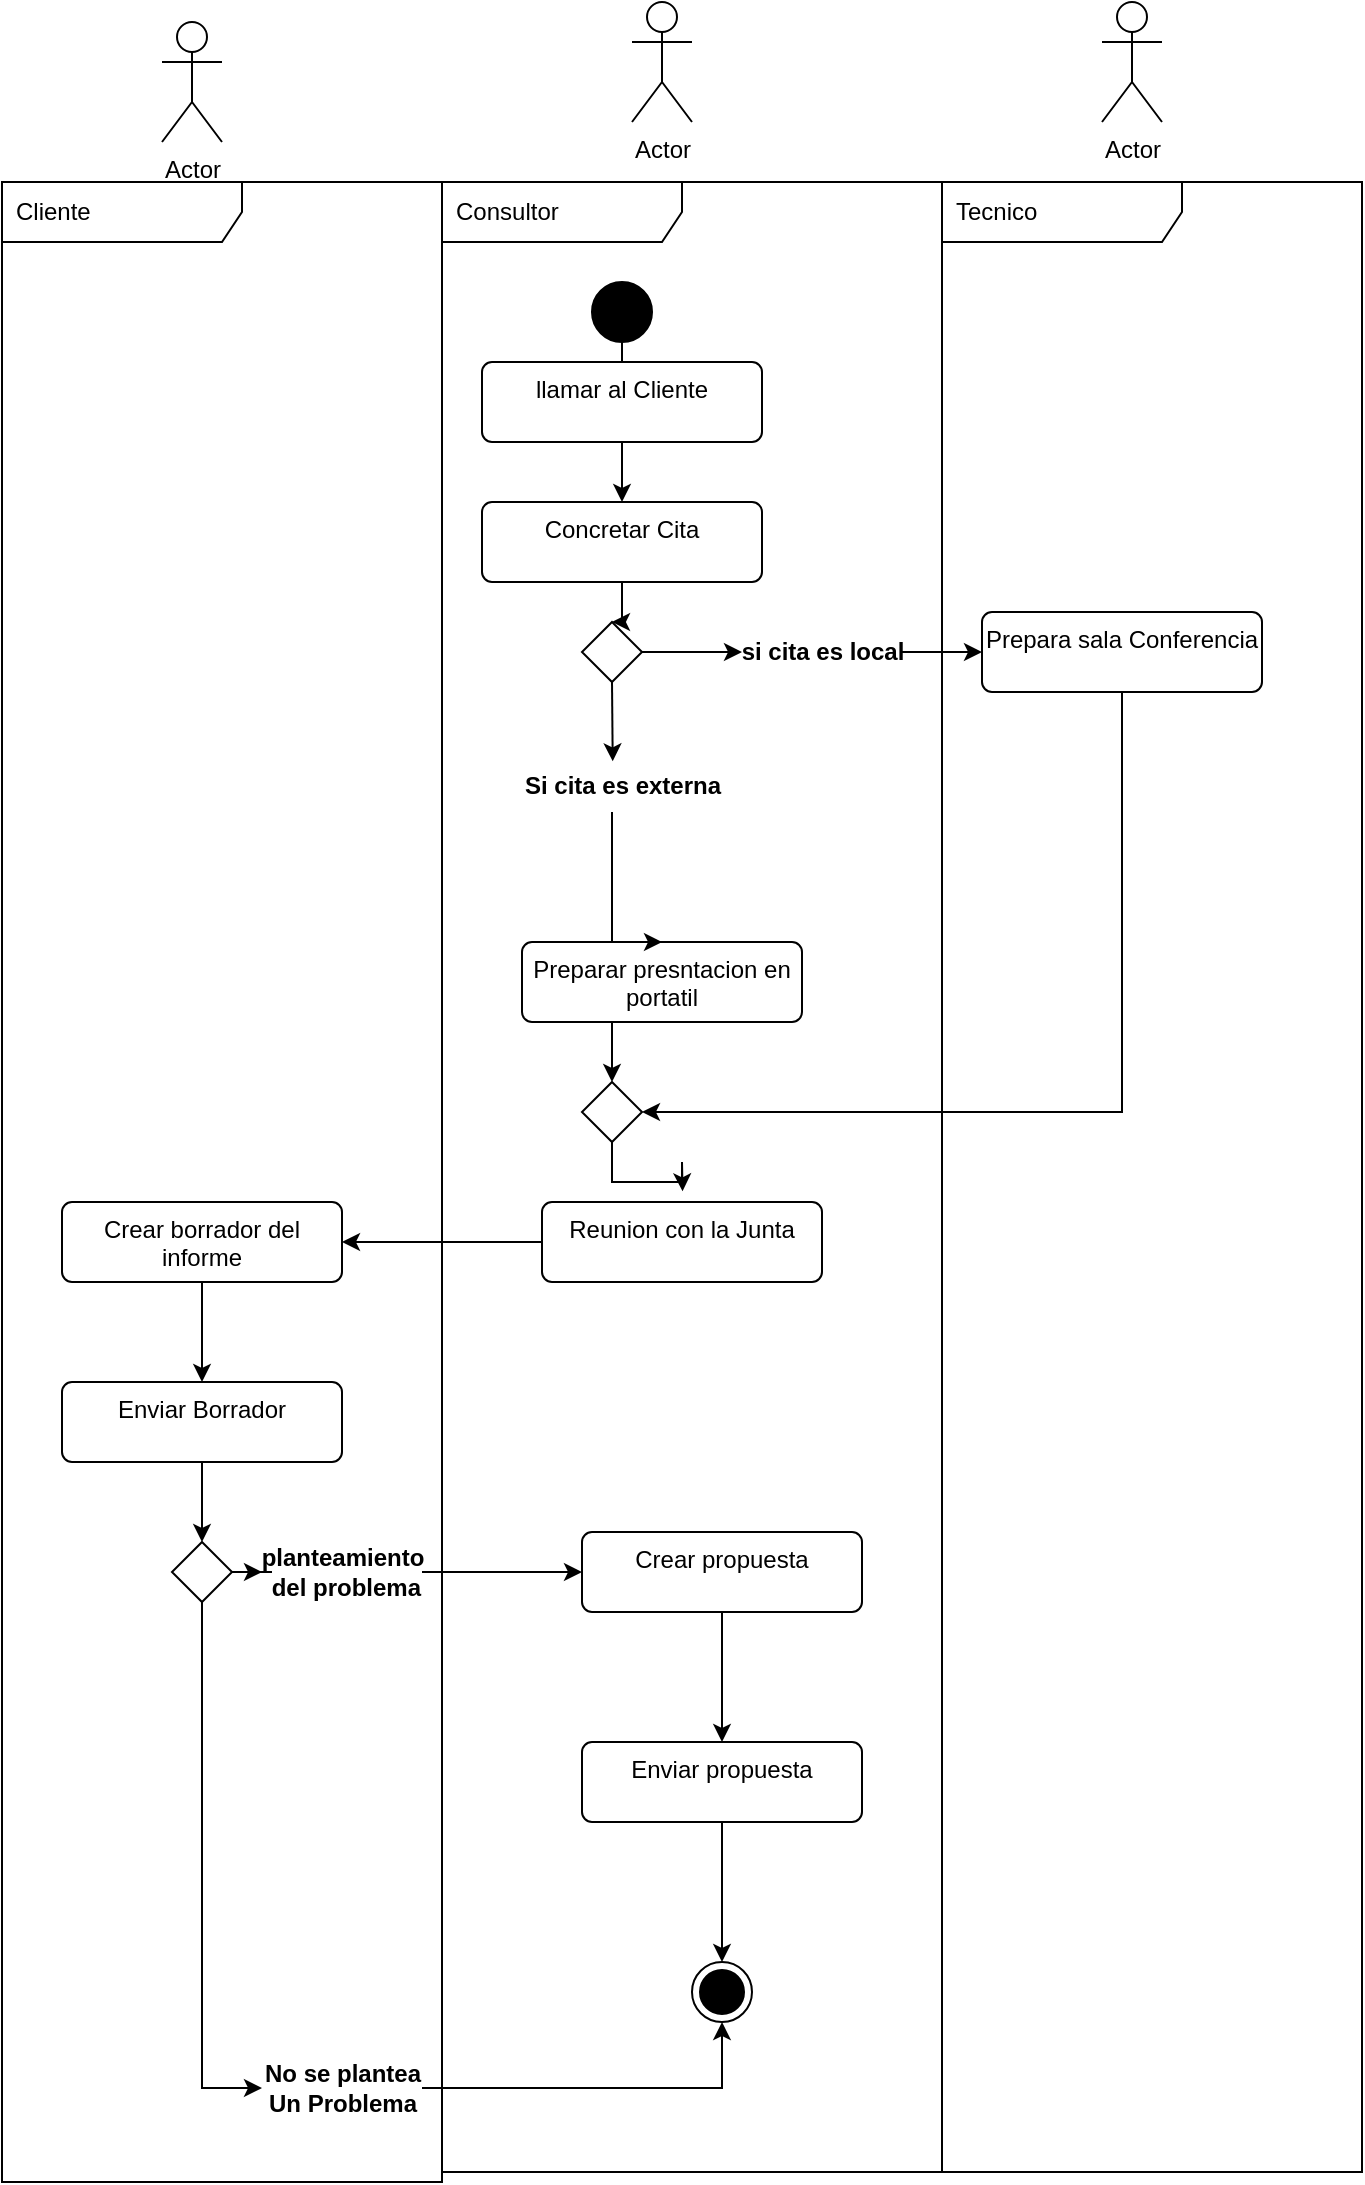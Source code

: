 <mxfile version="20.8.16" type="device" pages="2"><diagram name="Página-1" id="SvJtpgfbbVWge1WcATIt"><mxGraphModel dx="880" dy="542" grid="1" gridSize="10" guides="1" tooltips="1" connect="1" arrows="1" fold="1" page="1" pageScale="1" pageWidth="827" pageHeight="1169" math="0" shadow="0"><root><mxCell id="0"/><mxCell id="1" parent="0"/><mxCell id="8tNZ2VRor3x3xuOPsIs_-1" value="Actor" style="shape=umlActor;verticalLabelPosition=bottom;verticalAlign=top;html=1;outlineConnect=0;" parent="1" vertex="1"><mxGeometry x="550" y="180" width="30" height="60" as="geometry"/></mxCell><mxCell id="8tNZ2VRor3x3xuOPsIs_-4" value="Actor" style="shape=umlActor;verticalLabelPosition=bottom;verticalAlign=top;html=1;outlineConnect=0;" parent="1" vertex="1"><mxGeometry x="315" y="180" width="30" height="60" as="geometry"/></mxCell><mxCell id="8tNZ2VRor3x3xuOPsIs_-5" value="Actor" style="shape=umlActor;verticalLabelPosition=bottom;verticalAlign=top;html=1;outlineConnect=0;" parent="1" vertex="1"><mxGeometry x="80" y="190" width="30" height="60" as="geometry"/></mxCell><mxCell id="8tNZ2VRor3x3xuOPsIs_-13" value="" style="edgeStyle=orthogonalEdgeStyle;rounded=0;orthogonalLoop=1;jettySize=auto;html=1;" parent="1" source="8tNZ2VRor3x3xuOPsIs_-7" target="8tNZ2VRor3x3xuOPsIs_-10" edge="1"><mxGeometry relative="1" as="geometry"/></mxCell><mxCell id="8tNZ2VRor3x3xuOPsIs_-7" value="" style="ellipse;fillColor=strokeColor;html=1;" parent="1" vertex="1"><mxGeometry x="295" y="320" width="30" height="30" as="geometry"/></mxCell><mxCell id="8tNZ2VRor3x3xuOPsIs_-9" value="llamar al Cliente" style="html=1;align=center;verticalAlign=top;rounded=1;absoluteArcSize=1;arcSize=10;dashed=0;whiteSpace=wrap;" parent="1" vertex="1"><mxGeometry x="240" y="360" width="140" height="40" as="geometry"/></mxCell><mxCell id="8tNZ2VRor3x3xuOPsIs_-14" value="" style="edgeStyle=orthogonalEdgeStyle;rounded=0;orthogonalLoop=1;jettySize=auto;html=1;" parent="1" source="8tNZ2VRor3x3xuOPsIs_-10" target="8tNZ2VRor3x3xuOPsIs_-12" edge="1"><mxGeometry relative="1" as="geometry"/></mxCell><mxCell id="8tNZ2VRor3x3xuOPsIs_-10" value="Concretar Cita" style="html=1;align=center;verticalAlign=top;rounded=1;absoluteArcSize=1;arcSize=10;dashed=0;whiteSpace=wrap;" parent="1" vertex="1"><mxGeometry x="240" y="430" width="140" height="40" as="geometry"/></mxCell><mxCell id="8tNZ2VRor3x3xuOPsIs_-35" style="edgeStyle=orthogonalEdgeStyle;rounded=0;orthogonalLoop=1;jettySize=auto;html=1;entryX=1;entryY=0.5;entryDx=0;entryDy=0;" parent="1" source="8tNZ2VRor3x3xuOPsIs_-11" target="8tNZ2VRor3x3xuOPsIs_-28" edge="1"><mxGeometry relative="1" as="geometry"><Array as="points"><mxPoint x="560" y="735"/></Array></mxGeometry></mxCell><mxCell id="8tNZ2VRor3x3xuOPsIs_-11" value="Prepara sala Conferencia" style="html=1;align=center;verticalAlign=top;rounded=1;absoluteArcSize=1;arcSize=10;dashed=0;whiteSpace=wrap;" parent="1" vertex="1"><mxGeometry x="490" y="485" width="140" height="40" as="geometry"/></mxCell><mxCell id="8tNZ2VRor3x3xuOPsIs_-15" value="" style="edgeStyle=orthogonalEdgeStyle;rounded=0;orthogonalLoop=1;jettySize=auto;html=1;" parent="1" source="8tNZ2VRor3x3xuOPsIs_-21" target="8tNZ2VRor3x3xuOPsIs_-11" edge="1"><mxGeometry relative="1" as="geometry"/></mxCell><mxCell id="8tNZ2VRor3x3xuOPsIs_-25" style="edgeStyle=orthogonalEdgeStyle;rounded=0;orthogonalLoop=1;jettySize=auto;html=1;exitX=0.5;exitY=1;exitDx=0;exitDy=0;entryX=0.442;entryY=0.026;entryDx=0;entryDy=0;entryPerimeter=0;" parent="1" source="8tNZ2VRor3x3xuOPsIs_-12" target="8tNZ2VRor3x3xuOPsIs_-23" edge="1"><mxGeometry relative="1" as="geometry"/></mxCell><mxCell id="8tNZ2VRor3x3xuOPsIs_-12" value="" style="rhombus;" parent="1" vertex="1"><mxGeometry x="290" y="490" width="30" height="30" as="geometry"/></mxCell><mxCell id="8tNZ2VRor3x3xuOPsIs_-33" style="edgeStyle=orthogonalEdgeStyle;rounded=0;orthogonalLoop=1;jettySize=auto;html=1;exitX=0.5;exitY=1;exitDx=0;exitDy=0;entryX=0.5;entryY=0;entryDx=0;entryDy=0;" parent="1" source="8tNZ2VRor3x3xuOPsIs_-18" target="8tNZ2VRor3x3xuOPsIs_-28" edge="1"><mxGeometry relative="1" as="geometry"/></mxCell><mxCell id="8tNZ2VRor3x3xuOPsIs_-18" value="Preparar presntacion en portatil" style="html=1;align=center;verticalAlign=top;rounded=1;absoluteArcSize=1;arcSize=10;dashed=0;whiteSpace=wrap;" parent="1" vertex="1"><mxGeometry x="260" y="650" width="140" height="40" as="geometry"/></mxCell><mxCell id="8tNZ2VRor3x3xuOPsIs_-22" value="" style="edgeStyle=orthogonalEdgeStyle;rounded=0;orthogonalLoop=1;jettySize=auto;html=1;" parent="1" source="8tNZ2VRor3x3xuOPsIs_-12" target="8tNZ2VRor3x3xuOPsIs_-21" edge="1"><mxGeometry relative="1" as="geometry"><mxPoint x="320" y="505" as="sourcePoint"/><mxPoint x="480" y="505" as="targetPoint"/></mxGeometry></mxCell><mxCell id="8tNZ2VRor3x3xuOPsIs_-21" value="si cita es local" style="text;align=center;fontStyle=1;verticalAlign=middle;spacingLeft=3;spacingRight=3;strokeColor=none;rotatable=0;points=[[0,0.5],[1,0.5]];portConstraint=eastwest;html=1;" parent="1" vertex="1"><mxGeometry x="370" y="492" width="80" height="26" as="geometry"/></mxCell><mxCell id="8tNZ2VRor3x3xuOPsIs_-26" style="edgeStyle=orthogonalEdgeStyle;rounded=0;orthogonalLoop=1;jettySize=auto;html=1;entryX=0.5;entryY=0;entryDx=0;entryDy=0;" parent="1" source="8tNZ2VRor3x3xuOPsIs_-23" target="8tNZ2VRor3x3xuOPsIs_-18" edge="1"><mxGeometry relative="1" as="geometry"><Array as="points"><mxPoint x="305" y="590"/><mxPoint x="305" y="590"/></Array></mxGeometry></mxCell><mxCell id="8tNZ2VRor3x3xuOPsIs_-23" value="Si cita es externa" style="text;align=center;fontStyle=1;verticalAlign=middle;spacingLeft=3;spacingRight=3;strokeColor=none;rotatable=0;points=[[0,0.5],[1,0.5]];portConstraint=eastwest;html=1;" parent="1" vertex="1"><mxGeometry x="270" y="559" width="80" height="26" as="geometry"/></mxCell><mxCell id="8tNZ2VRor3x3xuOPsIs_-37" value="" style="edgeStyle=orthogonalEdgeStyle;rounded=0;orthogonalLoop=1;jettySize=auto;html=1;" parent="1" source="8tNZ2VRor3x3xuOPsIs_-27" target="8tNZ2VRor3x3xuOPsIs_-36" edge="1"><mxGeometry relative="1" as="geometry"/></mxCell><mxCell id="8tNZ2VRor3x3xuOPsIs_-27" value="Reunion con la Junta" style="html=1;align=center;verticalAlign=top;rounded=1;absoluteArcSize=1;arcSize=10;dashed=0;whiteSpace=wrap;" parent="1" vertex="1"><mxGeometry x="270" y="780" width="140" height="40" as="geometry"/></mxCell><mxCell id="8tNZ2VRor3x3xuOPsIs_-32" style="edgeStyle=orthogonalEdgeStyle;rounded=0;orthogonalLoop=1;jettySize=auto;html=1;entryX=0.502;entryY=-0.133;entryDx=0;entryDy=0;entryPerimeter=0;" parent="1" source="8tNZ2VRor3x3xuOPsIs_-28" target="8tNZ2VRor3x3xuOPsIs_-27" edge="1"><mxGeometry relative="1" as="geometry"/></mxCell><mxCell id="8tNZ2VRor3x3xuOPsIs_-28" value="" style="rhombus;" parent="1" vertex="1"><mxGeometry x="290" y="720" width="30" height="30" as="geometry"/></mxCell><mxCell id="8tNZ2VRor3x3xuOPsIs_-39" value="" style="edgeStyle=orthogonalEdgeStyle;rounded=0;orthogonalLoop=1;jettySize=auto;html=1;" parent="1" source="8tNZ2VRor3x3xuOPsIs_-36" target="8tNZ2VRor3x3xuOPsIs_-38" edge="1"><mxGeometry relative="1" as="geometry"/></mxCell><mxCell id="8tNZ2VRor3x3xuOPsIs_-36" value="Crear borrador del informe" style="html=1;align=center;verticalAlign=top;rounded=1;absoluteArcSize=1;arcSize=10;dashed=0;whiteSpace=wrap;" parent="1" vertex="1"><mxGeometry x="30" y="780" width="140" height="40" as="geometry"/></mxCell><mxCell id="8tNZ2VRor3x3xuOPsIs_-44" value="" style="edgeStyle=orthogonalEdgeStyle;rounded=0;orthogonalLoop=1;jettySize=auto;html=1;" parent="1" source="8tNZ2VRor3x3xuOPsIs_-38" target="8tNZ2VRor3x3xuOPsIs_-41" edge="1"><mxGeometry relative="1" as="geometry"/></mxCell><mxCell id="8tNZ2VRor3x3xuOPsIs_-38" value="Enviar Borrador" style="html=1;align=center;verticalAlign=top;rounded=1;absoluteArcSize=1;arcSize=10;dashed=0;whiteSpace=wrap;" parent="1" vertex="1"><mxGeometry x="30" y="870" width="140" height="40" as="geometry"/></mxCell><mxCell id="8tNZ2VRor3x3xuOPsIs_-48" value="" style="edgeStyle=orthogonalEdgeStyle;rounded=0;orthogonalLoop=1;jettySize=auto;html=1;" parent="1" source="8tNZ2VRor3x3xuOPsIs_-40" target="8tNZ2VRor3x3xuOPsIs_-47" edge="1"><mxGeometry relative="1" as="geometry"/></mxCell><mxCell id="8tNZ2VRor3x3xuOPsIs_-40" value="Crear propuesta" style="html=1;align=center;verticalAlign=top;rounded=1;absoluteArcSize=1;arcSize=10;dashed=0;whiteSpace=wrap;" parent="1" vertex="1"><mxGeometry x="290" y="945" width="140" height="40" as="geometry"/></mxCell><mxCell id="8tNZ2VRor3x3xuOPsIs_-45" value="" style="edgeStyle=orthogonalEdgeStyle;rounded=0;orthogonalLoop=1;jettySize=auto;html=1;" parent="1" source="8tNZ2VRor3x3xuOPsIs_-41" target="8tNZ2VRor3x3xuOPsIs_-43" edge="1"><mxGeometry relative="1" as="geometry"/></mxCell><mxCell id="8tNZ2VRor3x3xuOPsIs_-54" style="edgeStyle=orthogonalEdgeStyle;rounded=0;orthogonalLoop=1;jettySize=auto;html=1;entryX=0;entryY=0.5;entryDx=0;entryDy=0;" parent="1" source="8tNZ2VRor3x3xuOPsIs_-41" target="8tNZ2VRor3x3xuOPsIs_-53" edge="1"><mxGeometry relative="1" as="geometry"/></mxCell><mxCell id="8tNZ2VRor3x3xuOPsIs_-41" value="" style="rhombus;" parent="1" vertex="1"><mxGeometry x="85" y="950" width="30" height="30" as="geometry"/></mxCell><mxCell id="8tNZ2VRor3x3xuOPsIs_-46" value="" style="edgeStyle=orthogonalEdgeStyle;rounded=0;orthogonalLoop=1;jettySize=auto;html=1;" parent="1" source="8tNZ2VRor3x3xuOPsIs_-43" target="8tNZ2VRor3x3xuOPsIs_-40" edge="1"><mxGeometry relative="1" as="geometry"/></mxCell><mxCell id="8tNZ2VRor3x3xuOPsIs_-43" value="planteamiento&lt;br&gt;&amp;nbsp;del problema" style="text;align=center;fontStyle=1;verticalAlign=middle;spacingLeft=3;spacingRight=3;strokeColor=none;rotatable=0;points=[[0,0.5],[1,0.5]];portConstraint=eastwest;html=1;" parent="1" vertex="1"><mxGeometry x="130" y="952" width="80" height="26" as="geometry"/></mxCell><mxCell id="8tNZ2VRor3x3xuOPsIs_-51" value="" style="edgeStyle=orthogonalEdgeStyle;rounded=0;orthogonalLoop=1;jettySize=auto;html=1;" parent="1" source="8tNZ2VRor3x3xuOPsIs_-47" target="8tNZ2VRor3x3xuOPsIs_-50" edge="1"><mxGeometry relative="1" as="geometry"/></mxCell><mxCell id="8tNZ2VRor3x3xuOPsIs_-47" value="Enviar propuesta" style="html=1;align=center;verticalAlign=top;rounded=1;absoluteArcSize=1;arcSize=10;dashed=0;whiteSpace=wrap;" parent="1" vertex="1"><mxGeometry x="290" y="1050" width="140" height="40" as="geometry"/></mxCell><mxCell id="8tNZ2VRor3x3xuOPsIs_-50" value="" style="ellipse;html=1;shape=endState;fillColor=strokeColor;" parent="1" vertex="1"><mxGeometry x="345" y="1160" width="30" height="30" as="geometry"/></mxCell><mxCell id="8tNZ2VRor3x3xuOPsIs_-55" style="edgeStyle=orthogonalEdgeStyle;rounded=0;orthogonalLoop=1;jettySize=auto;html=1;entryX=0.5;entryY=1;entryDx=0;entryDy=0;" parent="1" source="8tNZ2VRor3x3xuOPsIs_-53" target="8tNZ2VRor3x3xuOPsIs_-50" edge="1"><mxGeometry relative="1" as="geometry"/></mxCell><mxCell id="8tNZ2VRor3x3xuOPsIs_-53" value="No se plantea&lt;br&gt;Un Problema" style="text;align=center;fontStyle=1;verticalAlign=middle;spacingLeft=3;spacingRight=3;strokeColor=none;rotatable=0;points=[[0,0.5],[1,0.5]];portConstraint=eastwest;html=1;" parent="1" vertex="1"><mxGeometry x="130" y="1210" width="80" height="26" as="geometry"/></mxCell><mxCell id="6ZeBonjf4RXuiBQ6Jypl-1" value="Cliente" style="shape=umlFrame;whiteSpace=wrap;html=1;width=120;height=30;boundedLbl=1;verticalAlign=middle;align=left;spacingLeft=5;" parent="1" vertex="1"><mxGeometry y="270" width="220" height="1000" as="geometry"/></mxCell><mxCell id="6ZeBonjf4RXuiBQ6Jypl-5" value="Consultor" style="shape=umlFrame;whiteSpace=wrap;html=1;width=120;height=30;boundedLbl=1;verticalAlign=middle;align=left;spacingLeft=5;" parent="1" vertex="1"><mxGeometry x="220" y="270" width="250" height="995" as="geometry"/></mxCell><mxCell id="6ZeBonjf4RXuiBQ6Jypl-6" value="Tecnico" style="shape=umlFrame;whiteSpace=wrap;html=1;width=120;height=30;boundedLbl=1;verticalAlign=middle;align=left;spacingLeft=5;" parent="1" vertex="1"><mxGeometry x="470" y="270" width="210" height="995" as="geometry"/></mxCell></root></mxGraphModel></diagram><diagram id="T_H1uQ0LfQZcASWeZXJk" name="Página-2"><mxGraphModel dx="1956" dy="1204" grid="1" gridSize="10" guides="1" tooltips="1" connect="1" arrows="1" fold="1" page="1" pageScale="1" pageWidth="827" pageHeight="1169" math="0" shadow="0"><root><mxCell id="0"/><mxCell id="1" parent="0"/><mxCell id="lMyNwldc3Zg5f_cAGoDw-33" value="dimension1" style="shape=table;html=1;whiteSpace=wrap;startSize=20;container=1;collapsible=0;childLayout=tableLayout;fillColor=none;swimlaneFillColor=#ffffff;strokeColor=none;fontColor=#000000;" vertex="1" parent="1"><mxGeometry x="20" y="120" width="710" height="1040" as="geometry"/></mxCell><mxCell id="lMyNwldc3Zg5f_cAGoDw-34" value="" style="shape=partialRectangle;html=1;whiteSpace=wrap;collapsible=0;dropTarget=0;pointerEvents=0;fillColor=none;top=0;left=0;bottom=0;right=0;points=[[0,0.5],[1,0.5]];portConstraint=eastwest;strokeColor=none;fontColor=#000000;" vertex="1" parent="lMyNwldc3Zg5f_cAGoDw-33"><mxGeometry y="20" width="710" height="113" as="geometry"/></mxCell><mxCell id="lMyNwldc3Zg5f_cAGoDw-35" value="" style="shape=partialRectangle;html=1;whiteSpace=wrap;connectable=0;fillColor=none;top=1;left=1;bottom=1;right=1;overflow=hidden;strokeColor=none;fontColor=#000000;" vertex="1" parent="lMyNwldc3Zg5f_cAGoDw-34"><mxGeometry width="55" height="113" as="geometry"><mxRectangle width="55" height="113" as="alternateBounds"/></mxGeometry></mxCell><mxCell id="lMyNwldc3Zg5f_cAGoDw-36" value="Estudiante" style="shape=partialRectangle;html=1;whiteSpace=wrap;connectable=0;fillColor=none;top=1;left=1;bottom=1;right=1;overflow=hidden;fontColor=#000000;" vertex="1" parent="lMyNwldc3Zg5f_cAGoDw-34"><mxGeometry x="55" width="218" height="113" as="geometry"><mxRectangle width="218" height="113" as="alternateBounds"/></mxGeometry></mxCell><mxCell id="lMyNwldc3Zg5f_cAGoDw-37" value="Empleado" style="shape=partialRectangle;html=1;whiteSpace=wrap;connectable=0;fillColor=none;top=1;left=1;bottom=1;right=1;overflow=hidden;fontColor=#000000;" vertex="1" parent="lMyNwldc3Zg5f_cAGoDw-34"><mxGeometry x="273" width="437" height="113" as="geometry"><mxRectangle width="437" height="113" as="alternateBounds"/></mxGeometry></mxCell><mxCell id="lMyNwldc3Zg5f_cAGoDw-38" value="" style="shape=partialRectangle;html=1;whiteSpace=wrap;collapsible=0;dropTarget=0;pointerEvents=0;fillColor=none;top=1;left=1;bottom=1;right=1;points=[[0,0.5],[1,0.5]];portConstraint=eastwest;fontColor=#000000;" vertex="1" parent="lMyNwldc3Zg5f_cAGoDw-33"><mxGeometry y="133" width="710" height="397" as="geometry"/></mxCell><mxCell id="lMyNwldc3Zg5f_cAGoDw-39" value="" style="shape=partialRectangle;html=1;whiteSpace=wrap;connectable=0;fillColor=none;top=1;left=1;bottom=1;right=1;overflow=hidden;horizontal=0;fontColor=#000000;" vertex="1" parent="lMyNwldc3Zg5f_cAGoDw-38"><mxGeometry width="55" height="397" as="geometry"><mxRectangle width="55" height="397" as="alternateBounds"/></mxGeometry></mxCell><mxCell id="lMyNwldc3Zg5f_cAGoDw-40" value="" style="shape=partialRectangle;html=1;whiteSpace=wrap;connectable=0;fillColor=none;top=1;left=1;bottom=1;right=1;overflow=hidden;fontColor=#000000;" vertex="1" parent="lMyNwldc3Zg5f_cAGoDw-38"><mxGeometry x="55" width="218" height="397" as="geometry"><mxRectangle width="218" height="397" as="alternateBounds"/></mxGeometry></mxCell><mxCell id="lMyNwldc3Zg5f_cAGoDw-41" value="" style="shape=partialRectangle;html=1;whiteSpace=wrap;connectable=0;fillColor=none;top=1;left=1;bottom=1;right=1;overflow=hidden;fontColor=#000000;" vertex="1" parent="lMyNwldc3Zg5f_cAGoDw-38"><mxGeometry x="273" width="437" height="397" as="geometry"><mxRectangle width="437" height="397" as="alternateBounds"/></mxGeometry></mxCell><mxCell id="lMyNwldc3Zg5f_cAGoDw-42" value="" style="shape=partialRectangle;html=1;whiteSpace=wrap;collapsible=0;dropTarget=0;pointerEvents=0;fillColor=none;top=1;left=1;bottom=1;right=1;points=[[0,0.5],[1,0.5]];portConstraint=eastwest;fontColor=#000000;" vertex="1" parent="lMyNwldc3Zg5f_cAGoDw-33"><mxGeometry y="530" width="710" height="510" as="geometry"/></mxCell><mxCell id="lMyNwldc3Zg5f_cAGoDw-43" value="" style="shape=partialRectangle;html=1;whiteSpace=wrap;connectable=0;fillColor=none;top=1;left=1;bottom=1;right=1;overflow=hidden;horizontal=0;fontColor=#000000;" vertex="1" parent="lMyNwldc3Zg5f_cAGoDw-42"><mxGeometry width="55" height="510" as="geometry"><mxRectangle width="55" height="510" as="alternateBounds"/></mxGeometry></mxCell><mxCell id="lMyNwldc3Zg5f_cAGoDw-44" value="" style="shape=partialRectangle;html=1;whiteSpace=wrap;connectable=0;fillColor=none;top=1;left=1;bottom=1;right=1;overflow=hidden;fontColor=#000000;" vertex="1" parent="lMyNwldc3Zg5f_cAGoDw-42"><mxGeometry x="55" width="218" height="510" as="geometry"><mxRectangle width="218" height="510" as="alternateBounds"/></mxGeometry></mxCell><mxCell id="lMyNwldc3Zg5f_cAGoDw-45" value="" style="shape=partialRectangle;html=1;whiteSpace=wrap;connectable=0;fillColor=none;top=1;left=1;bottom=1;right=1;overflow=hidden;fontColor=#000000;" vertex="1" parent="lMyNwldc3Zg5f_cAGoDw-42"><mxGeometry x="273" width="437" height="510" as="geometry"><mxRectangle width="437" height="510" as="alternateBounds"/></mxGeometry></mxCell><mxCell id="Z_AoRyS87tUI3ay57O5Q-1" value="Empleado" style="shape=umlActor;verticalLabelPosition=bottom;verticalAlign=top;html=1;" vertex="1" parent="1"><mxGeometry x="414" y="160" width="30" height="60" as="geometry"/></mxCell><mxCell id="Z_AoRyS87tUI3ay57O5Q-2" value="Estudiante" style="shape=umlActor;verticalLabelPosition=bottom;verticalAlign=top;html=1;" vertex="1" parent="1"><mxGeometry x="105" y="160" width="30" height="60" as="geometry"/></mxCell><mxCell id="Z_AoRyS87tUI3ay57O5Q-3" value="" style="edgeStyle=orthogonalEdgeStyle;rounded=0;orthogonalLoop=1;jettySize=auto;html=1;" edge="1" parent="1" source="Z_AoRyS87tUI3ay57O5Q-4" target="Z_AoRyS87tUI3ay57O5Q-6"><mxGeometry relative="1" as="geometry"/></mxCell><mxCell id="Z_AoRyS87tUI3ay57O5Q-4" value="" style="ellipse;fillColor=strokeColor;" vertex="1" parent="1"><mxGeometry x="160" y="260" width="30" height="30" as="geometry"/></mxCell><mxCell id="lMyNwldc3Zg5f_cAGoDw-8" value="" style="edgeStyle=orthogonalEdgeStyle;rounded=0;orthogonalLoop=1;jettySize=auto;html=1;" edge="1" parent="1" source="Z_AoRyS87tUI3ay57O5Q-6" target="lMyNwldc3Zg5f_cAGoDw-7"><mxGeometry relative="1" as="geometry"/></mxCell><mxCell id="Z_AoRyS87tUI3ay57O5Q-6" value="Solicitar Informacion" style="html=1;align=center;verticalAlign=top;rounded=1;absoluteArcSize=1;arcSize=10;dashed=0;" vertex="1" parent="1"><mxGeometry x="105" y="330" width="140" height="40" as="geometry"/></mxCell><mxCell id="Z_AoRyS87tUI3ay57O5Q-7" value="" style="edgeStyle=orthogonalEdgeStyle;rounded=0;orthogonalLoop=1;jettySize=auto;html=1;" edge="1" parent="1" source="Z_AoRyS87tUI3ay57O5Q-8" target="Z_AoRyS87tUI3ay57O5Q-9"><mxGeometry relative="1" as="geometry"/></mxCell><mxCell id="lMyNwldc3Zg5f_cAGoDw-9" value="" style="edgeStyle=orthogonalEdgeStyle;rounded=0;orthogonalLoop=1;jettySize=auto;html=1;" edge="1" parent="1" source="Z_AoRyS87tUI3ay57O5Q-8" target="lMyNwldc3Zg5f_cAGoDw-7"><mxGeometry relative="1" as="geometry"/></mxCell><mxCell id="lMyNwldc3Zg5f_cAGoDw-26" value="" style="edgeStyle=orthogonalEdgeStyle;rounded=0;orthogonalLoop=1;jettySize=auto;html=1;fontColor=#000000;" edge="1" parent="1" source="Z_AoRyS87tUI3ay57O5Q-8" target="lMyNwldc3Zg5f_cAGoDw-25"><mxGeometry relative="1" as="geometry"/></mxCell><mxCell id="Z_AoRyS87tUI3ay57O5Q-8" value="Crea Identificacion" style="html=1;align=center;verticalAlign=top;rounded=1;absoluteArcSize=1;arcSize=10;dashed=0;" vertex="1" parent="1"><mxGeometry x="390" y="330" width="140" height="40" as="geometry"/></mxCell><mxCell id="Z_AoRyS87tUI3ay57O5Q-11" value="" style="edgeStyle=orthogonalEdgeStyle;rounded=0;orthogonalLoop=1;jettySize=auto;html=1;" edge="1" parent="1" source="Z_AoRyS87tUI3ay57O5Q-9" target="Z_AoRyS87tUI3ay57O5Q-10"><mxGeometry relative="1" as="geometry"/></mxCell><mxCell id="Z_AoRyS87tUI3ay57O5Q-9" value="Crea Formulario" style="html=1;align=center;verticalAlign=top;rounded=1;absoluteArcSize=1;arcSize=10;dashed=0;" vertex="1" parent="1"><mxGeometry x="390" y="430" width="140" height="40" as="geometry"/></mxCell><mxCell id="rLFw74yyVoZSbck3ntje-2" value="" style="edgeStyle=orthogonalEdgeStyle;rounded=0;orthogonalLoop=1;jettySize=auto;html=1;" edge="1" parent="1" source="Z_AoRyS87tUI3ay57O5Q-10" target="rLFw74yyVoZSbck3ntje-1"><mxGeometry relative="1" as="geometry"/></mxCell><mxCell id="Z_AoRyS87tUI3ay57O5Q-10" value="Llena Formulario" style="html=1;align=center;verticalAlign=top;rounded=1;absoluteArcSize=1;arcSize=10;dashed=0;" vertex="1" parent="1"><mxGeometry x="105" y="430" width="140" height="40" as="geometry"/></mxCell><mxCell id="rLFw74yyVoZSbck3ntje-5" value="" style="edgeStyle=orthogonalEdgeStyle;rounded=0;orthogonalLoop=1;jettySize=auto;html=1;" edge="1" parent="1" source="rLFw74yyVoZSbck3ntje-1" target="rLFw74yyVoZSbck3ntje-4"><mxGeometry relative="1" as="geometry"/></mxCell><mxCell id="rLFw74yyVoZSbck3ntje-1" value="Llena Informacion&amp;nbsp;&lt;br&gt;La Tarjeta" style="html=1;align=center;verticalAlign=top;rounded=1;absoluteArcSize=1;arcSize=10;dashed=0;" vertex="1" parent="1"><mxGeometry x="105" y="520" width="140" height="40" as="geometry"/></mxCell><mxCell id="lMyNwldc3Zg5f_cAGoDw-4" value="" style="edgeStyle=orthogonalEdgeStyle;rounded=0;orthogonalLoop=1;jettySize=auto;html=1;" edge="1" parent="1" source="rLFw74yyVoZSbck3ntje-4" target="rLFw74yyVoZSbck3ntje-10"><mxGeometry relative="1" as="geometry"/></mxCell><mxCell id="rLFw74yyVoZSbck3ntje-4" value="Revisar Documentos" style="html=1;align=center;verticalAlign=top;rounded=1;absoluteArcSize=1;arcSize=10;dashed=0;" vertex="1" parent="1"><mxGeometry x="390" y="520" width="140" height="40" as="geometry"/></mxCell><mxCell id="lMyNwldc3Zg5f_cAGoDw-5" value="" style="edgeStyle=orthogonalEdgeStyle;rounded=0;orthogonalLoop=1;jettySize=auto;html=1;" edge="1" parent="1" source="rLFw74yyVoZSbck3ntje-7" target="lMyNwldc3Zg5f_cAGoDw-2"><mxGeometry relative="1" as="geometry"/></mxCell><mxCell id="rLFw74yyVoZSbck3ntje-7" value="Revisar Tarjeta" style="html=1;align=center;verticalAlign=top;rounded=1;absoluteArcSize=1;arcSize=10;dashed=0;" vertex="1" parent="1"><mxGeometry x="447.5" y="730" width="140" height="40" as="geometry"/></mxCell><mxCell id="lMyNwldc3Zg5f_cAGoDw-24" value="" style="edgeStyle=orthogonalEdgeStyle;rounded=0;orthogonalLoop=1;jettySize=auto;html=1;fontColor=#000000;" edge="1" parent="1" source="rLFw74yyVoZSbck3ntje-8" target="lMyNwldc3Zg5f_cAGoDw-23"><mxGeometry relative="1" as="geometry"/></mxCell><mxCell id="rLFw74yyVoZSbck3ntje-8" value="Destruye Tarjeta" style="html=1;align=center;verticalAlign=top;rounded=1;absoluteArcSize=1;arcSize=10;dashed=0;" vertex="1" parent="1"><mxGeometry x="310" y="820" width="140" height="40" as="geometry"/></mxCell><mxCell id="IdmgLz00hiTAlUxDctK--4" value="no" style="edgeStyle=orthogonalEdgeStyle;rounded=0;orthogonalLoop=1;jettySize=auto;html=1;" edge="1" parent="1" source="rLFw74yyVoZSbck3ntje-10" target="IdmgLz00hiTAlUxDctK--3"><mxGeometry relative="1" as="geometry"/></mxCell><mxCell id="IdmgLz00hiTAlUxDctK--5" value="si" style="edgeStyle=orthogonalEdgeStyle;rounded=0;orthogonalLoop=1;jettySize=auto;html=1;" edge="1" parent="1" source="rLFw74yyVoZSbck3ntje-10" target="rLFw74yyVoZSbck3ntje-7"><mxGeometry relative="1" as="geometry"/></mxCell><mxCell id="rLFw74yyVoZSbck3ntje-10" value="" style="rhombus;whiteSpace=wrap;html=1;" vertex="1" parent="1"><mxGeometry x="432.5" y="605" width="55" height="55" as="geometry"/></mxCell><mxCell id="IdmgLz00hiTAlUxDctK--3" value="" style="ellipse;html=1;shape=endState;fillColor=strokeColor;" vertex="1" parent="1"><mxGeometry x="580" y="617.5" width="30" height="30" as="geometry"/></mxCell><mxCell id="lMyNwldc3Zg5f_cAGoDw-6" value="no" style="edgeStyle=orthogonalEdgeStyle;rounded=0;orthogonalLoop=1;jettySize=auto;html=1;" edge="1" parent="1" source="lMyNwldc3Zg5f_cAGoDw-2" target="rLFw74yyVoZSbck3ntje-8"><mxGeometry relative="1" as="geometry"/></mxCell><mxCell id="lMyNwldc3Zg5f_cAGoDw-13" value="" style="edgeStyle=orthogonalEdgeStyle;rounded=0;orthogonalLoop=1;jettySize=auto;html=1;" edge="1" parent="1" source="lMyNwldc3Zg5f_cAGoDw-2" target="lMyNwldc3Zg5f_cAGoDw-11"><mxGeometry relative="1" as="geometry"/></mxCell><mxCell id="lMyNwldc3Zg5f_cAGoDw-2" value="" style="rhombus;whiteSpace=wrap;html=1;" vertex="1" parent="1"><mxGeometry x="490" y="812.5" width="55" height="55" as="geometry"/></mxCell><mxCell id="lMyNwldc3Zg5f_cAGoDw-21" style="edgeStyle=orthogonalEdgeStyle;rounded=0;orthogonalLoop=1;jettySize=auto;html=1;fontColor=#000000;entryX=0.5;entryY=0;entryDx=0;entryDy=0;" edge="1" parent="1" source="lMyNwldc3Zg5f_cAGoDw-7" target="lMyNwldc3Zg5f_cAGoDw-23"><mxGeometry relative="1" as="geometry"><Array as="points"><mxPoint x="318" y="590"/><mxPoint x="130" y="590"/></Array></mxGeometry></mxCell><mxCell id="lMyNwldc3Zg5f_cAGoDw-7" value="" style="rhombus;whiteSpace=wrap;html=1;" vertex="1" parent="1"><mxGeometry x="290" y="322.5" width="55" height="55" as="geometry"/></mxCell><mxCell id="lMyNwldc3Zg5f_cAGoDw-29" value="" style="edgeStyle=orthogonalEdgeStyle;rounded=0;orthogonalLoop=1;jettySize=auto;html=1;fontColor=#000000;" edge="1" parent="1" source="lMyNwldc3Zg5f_cAGoDw-11" target="lMyNwldc3Zg5f_cAGoDw-28"><mxGeometry relative="1" as="geometry"/></mxCell><mxCell id="lMyNwldc3Zg5f_cAGoDw-11" value="Sellar Tarjeta" style="html=1;align=center;verticalAlign=top;rounded=1;absoluteArcSize=1;arcSize=10;dashed=0;" vertex="1" parent="1"><mxGeometry x="447.5" y="920" width="140" height="40" as="geometry"/></mxCell><mxCell id="lMyNwldc3Zg5f_cAGoDw-18" value="" style="edgeStyle=orthogonalEdgeStyle;rounded=0;orthogonalLoop=1;jettySize=auto;html=1;fontColor=#000000;" edge="1" parent="1" source="lMyNwldc3Zg5f_cAGoDw-14" target="lMyNwldc3Zg5f_cAGoDw-16"><mxGeometry relative="1" as="geometry"/></mxCell><mxCell id="lMyNwldc3Zg5f_cAGoDw-14" value="Recibe correo y etiqueta" style="html=1;shape=mxgraph.infographic.ribbonSimple;notch1=20;notch2=0;align=center;verticalAlign=middle;fontSize=14;fontStyle=0;fillColor=#FFFFFF;flipH=0;spacingRight=0;spacingLeft=14;fontColor=#000000;" vertex="1" parent="1"><mxGeometry x="130" y="910" width="170" height="40" as="geometry"/></mxCell><mxCell id="lMyNwldc3Zg5f_cAGoDw-19" style="edgeStyle=orthogonalEdgeStyle;rounded=0;orthogonalLoop=1;jettySize=auto;html=1;fontColor=#000000;" edge="1" parent="1" source="lMyNwldc3Zg5f_cAGoDw-16" target="IdmgLz00hiTAlUxDctK--3"><mxGeometry relative="1" as="geometry"><Array as="points"><mxPoint x="640" y="1050"/><mxPoint x="640" y="633"/></Array></mxGeometry></mxCell><mxCell id="lMyNwldc3Zg5f_cAGoDw-32" value="" style="edgeStyle=orthogonalEdgeStyle;rounded=0;orthogonalLoop=1;jettySize=auto;html=1;fontColor=#000000;" edge="1" parent="1" source="lMyNwldc3Zg5f_cAGoDw-16" target="lMyNwldc3Zg5f_cAGoDw-31"><mxGeometry relative="1" as="geometry"/></mxCell><mxCell id="lMyNwldc3Zg5f_cAGoDw-16" value="Pega Etiqueta" style="html=1;align=center;verticalAlign=top;rounded=1;absoluteArcSize=1;arcSize=10;dashed=0;" vertex="1" parent="1"><mxGeometry x="145" y="1030" width="140" height="40" as="geometry"/></mxCell><mxCell id="lMyNwldc3Zg5f_cAGoDw-17" style="edgeStyle=orthogonalEdgeStyle;rounded=0;orthogonalLoop=1;jettySize=auto;html=1;exitX=0;exitY=0;exitDx=85;exitDy=40;exitPerimeter=0;fontColor=#000000;" edge="1" parent="1" source="lMyNwldc3Zg5f_cAGoDw-14" target="lMyNwldc3Zg5f_cAGoDw-14"><mxGeometry relative="1" as="geometry"/></mxCell><mxCell id="lMyNwldc3Zg5f_cAGoDw-23" value="Tarjeta Identificacion&lt;br&gt;[Invalidada]" style="rounded=0;whiteSpace=wrap;html=1;fillColor=#b0e3e6;strokeColor=#0e8088;" vertex="1" parent="1"><mxGeometry x="70" y="807.5" width="120" height="60" as="geometry"/></mxCell><mxCell id="lMyNwldc3Zg5f_cAGoDw-27" style="edgeStyle=orthogonalEdgeStyle;rounded=0;orthogonalLoop=1;jettySize=auto;html=1;fontColor=#000000;entryX=1;entryY=0.5;entryDx=0;entryDy=0;" edge="1" parent="1" source="lMyNwldc3Zg5f_cAGoDw-25" target="Z_AoRyS87tUI3ay57O5Q-9"><mxGeometry relative="1" as="geometry"><mxPoint x="540" y="460" as="targetPoint"/><Array as="points"><mxPoint x="660" y="450"/></Array></mxGeometry></mxCell><mxCell id="lMyNwldc3Zg5f_cAGoDw-25" value="Tarjeta Identificacion&lt;br&gt;[Vacia]" style="rounded=0;whiteSpace=wrap;html=1;fillColor=#b0e3e6;strokeColor=#0e8088;" vertex="1" parent="1"><mxGeometry x="590" y="320" width="120" height="60" as="geometry"/></mxCell><mxCell id="lMyNwldc3Zg5f_cAGoDw-30" style="edgeStyle=orthogonalEdgeStyle;rounded=0;orthogonalLoop=1;jettySize=auto;html=1;entryX=1;entryY=0.5;entryDx=0;entryDy=0;entryPerimeter=0;fontColor=#000000;" edge="1" parent="1" source="lMyNwldc3Zg5f_cAGoDw-28" target="lMyNwldc3Zg5f_cAGoDw-14"><mxGeometry relative="1" as="geometry"/></mxCell><mxCell id="lMyNwldc3Zg5f_cAGoDw-28" value="Tarjeta Identificacion&lt;br&gt;[Sellada]" style="rounded=0;whiteSpace=wrap;html=1;fillColor=#b0e3e6;strokeColor=#0e8088;" vertex="1" parent="1"><mxGeometry x="400" y="980" width="120" height="60" as="geometry"/></mxCell><mxCell id="lMyNwldc3Zg5f_cAGoDw-31" value="Tarjeta Identificacion&lt;br&gt;[Validada]" style="rounded=0;whiteSpace=wrap;html=1;fillColor=#b0e3e6;strokeColor=#0e8088;" vertex="1" parent="1"><mxGeometry x="155" y="1090" width="120" height="60" as="geometry"/></mxCell></root></mxGraphModel></diagram></mxfile>
